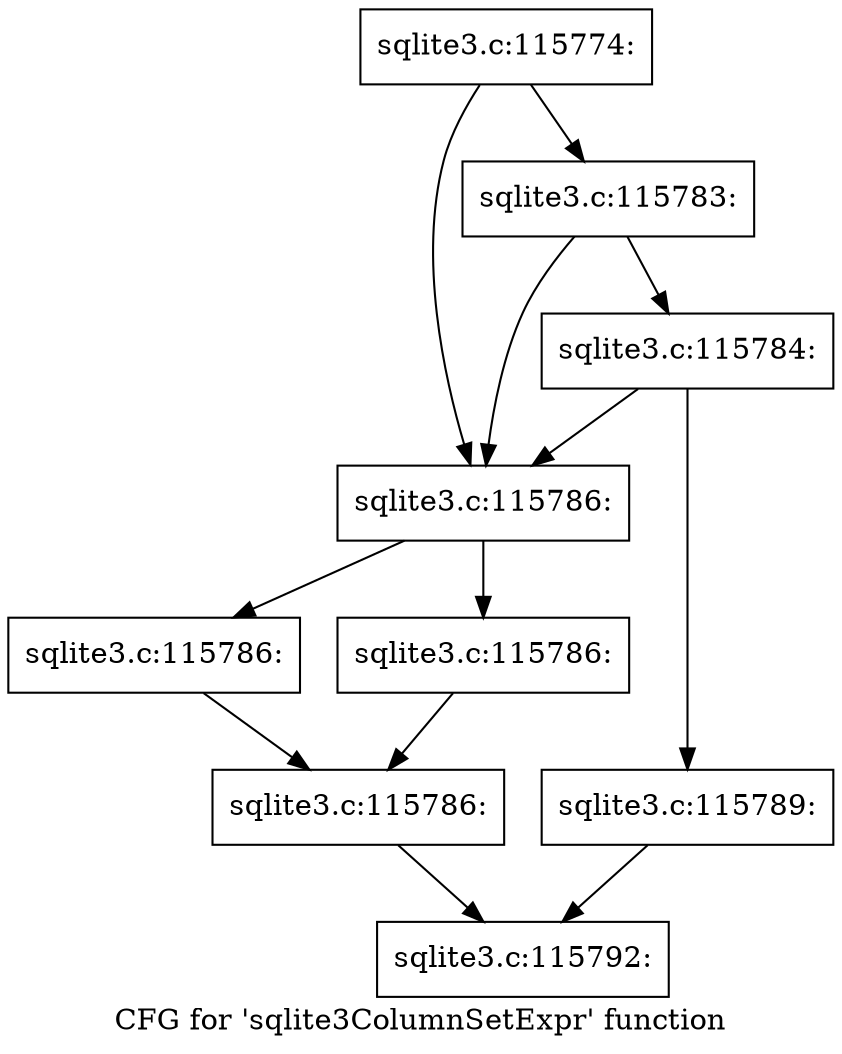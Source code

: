 digraph "CFG for 'sqlite3ColumnSetExpr' function" {
	label="CFG for 'sqlite3ColumnSetExpr' function";

	Node0x55c0f906f3f0 [shape=record,label="{sqlite3.c:115774:}"];
	Node0x55c0f906f3f0 -> Node0x55c0f9078d50;
	Node0x55c0f906f3f0 -> Node0x55c0f9078ec0;
	Node0x55c0f9078ec0 [shape=record,label="{sqlite3.c:115783:}"];
	Node0x55c0f9078ec0 -> Node0x55c0f9078d50;
	Node0x55c0f9078ec0 -> Node0x55c0f9078e40;
	Node0x55c0f9078e40 [shape=record,label="{sqlite3.c:115784:}"];
	Node0x55c0f9078e40 -> Node0x55c0f9078d50;
	Node0x55c0f9078e40 -> Node0x55c0f9078df0;
	Node0x55c0f9078d50 [shape=record,label="{sqlite3.c:115786:}"];
	Node0x55c0f9078d50 -> Node0x55c0f9079bc0;
	Node0x55c0f9078d50 -> Node0x55c0f9079c10;
	Node0x55c0f9079bc0 [shape=record,label="{sqlite3.c:115786:}"];
	Node0x55c0f9079bc0 -> Node0x55c0f9079c60;
	Node0x55c0f9079c10 [shape=record,label="{sqlite3.c:115786:}"];
	Node0x55c0f9079c10 -> Node0x55c0f9079c60;
	Node0x55c0f9079c60 [shape=record,label="{sqlite3.c:115786:}"];
	Node0x55c0f9079c60 -> Node0x55c0f9078da0;
	Node0x55c0f9078df0 [shape=record,label="{sqlite3.c:115789:}"];
	Node0x55c0f9078df0 -> Node0x55c0f9078da0;
	Node0x55c0f9078da0 [shape=record,label="{sqlite3.c:115792:}"];
}
